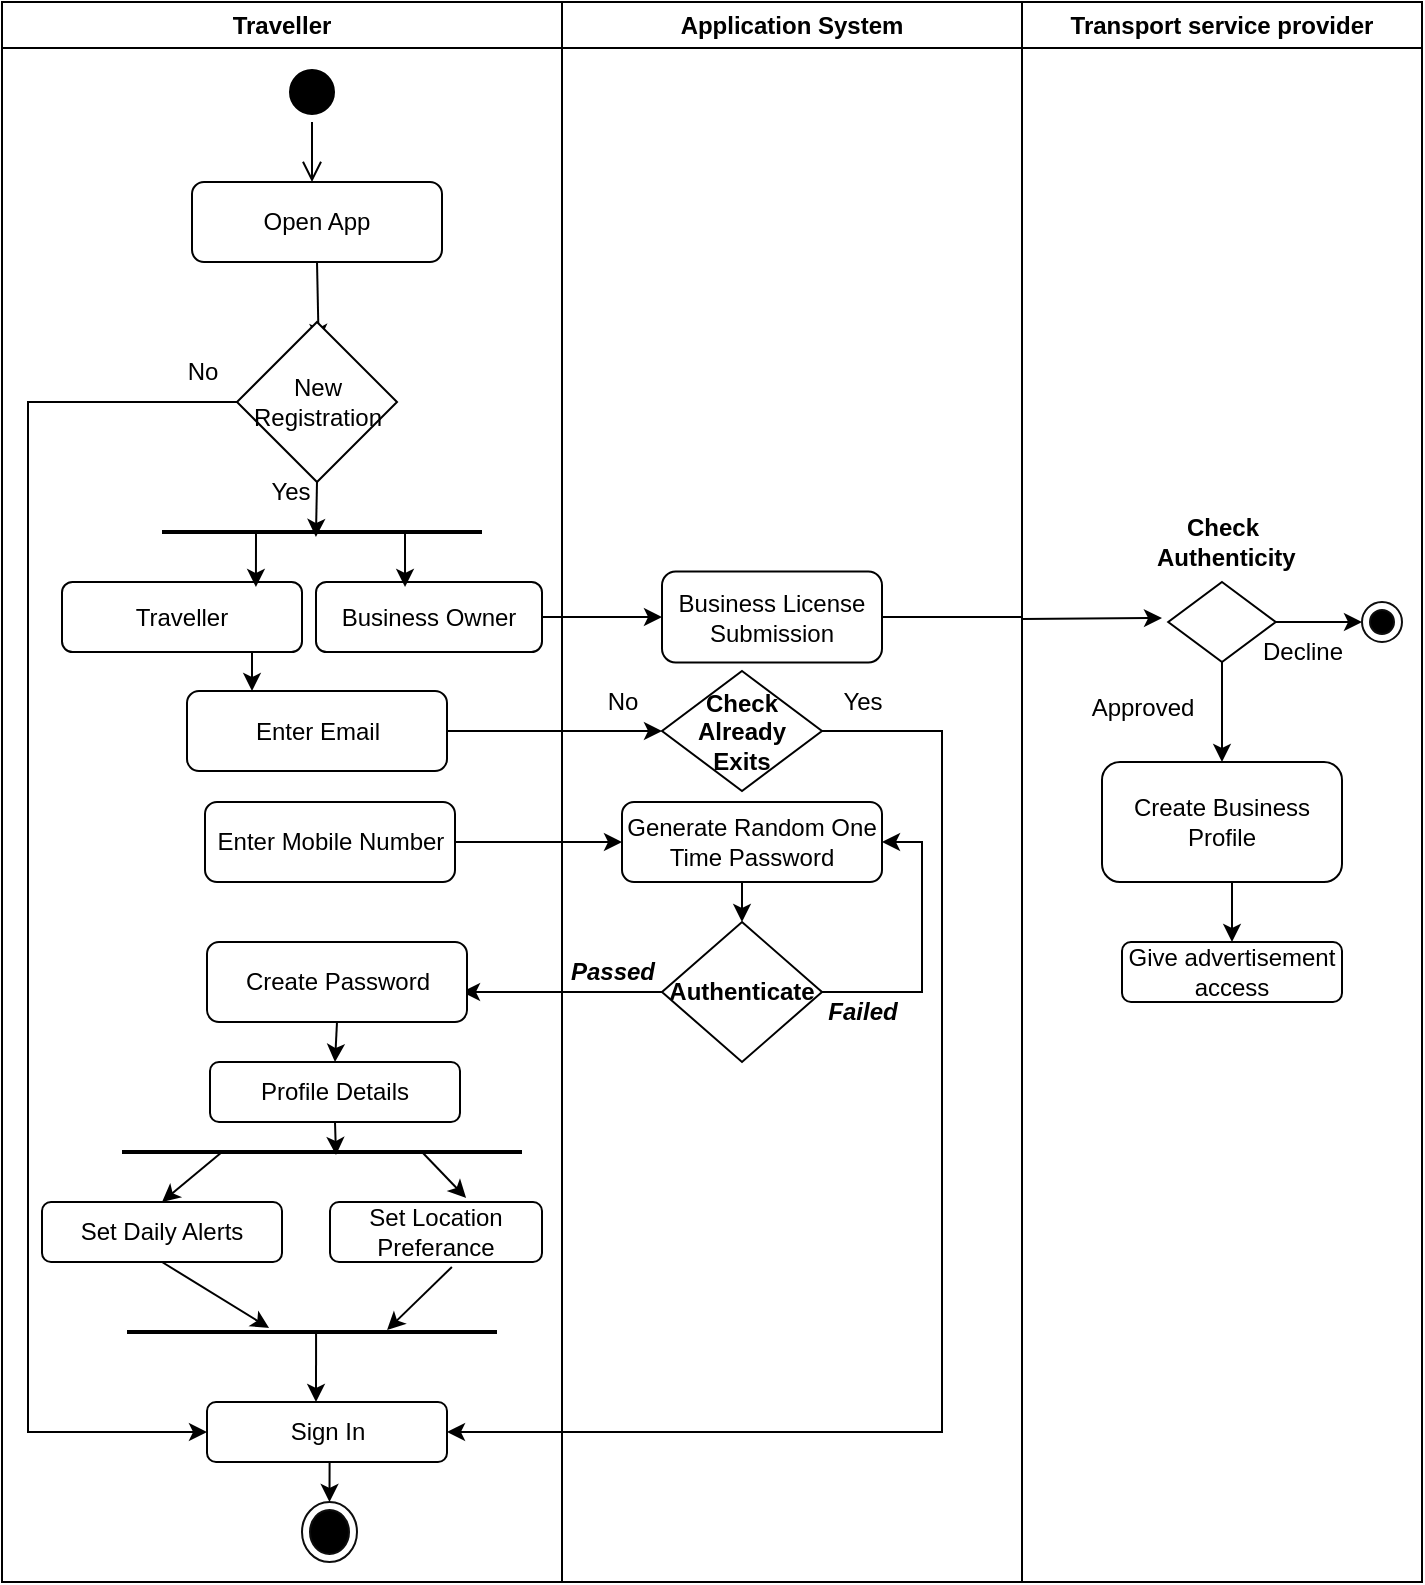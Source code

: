 <mxfile version="21.8.0" type="github">
  <diagram id="prtHgNgQTEPvFCAcTncT" name="Page-1">
    <mxGraphModel dx="794" dy="502" grid="1" gridSize="10" guides="1" tooltips="1" connect="1" arrows="1" fold="1" page="1" pageScale="1" pageWidth="827" pageHeight="1169" math="0" shadow="0">
      <root>
        <mxCell id="0" />
        <mxCell id="1" parent="0" />
        <mxCell id="X9bmsc48InK0H2DxqU_9-3" value="" style="ellipse;html=1;shape=startState;fillStyle=solid;fillColor=#000000;" parent="1" vertex="1">
          <mxGeometry x="390" y="270" width="30" height="30" as="geometry" />
        </mxCell>
        <mxCell id="X9bmsc48InK0H2DxqU_9-4" value="" style="edgeStyle=orthogonalEdgeStyle;html=1;verticalAlign=bottom;endArrow=open;endSize=8;rounded=0;" parent="1" source="X9bmsc48InK0H2DxqU_9-3" edge="1">
          <mxGeometry relative="1" as="geometry">
            <mxPoint x="405" y="330" as="targetPoint" />
          </mxGeometry>
        </mxCell>
        <mxCell id="X9bmsc48InK0H2DxqU_9-5" value="Open App" style="rounded=1;whiteSpace=wrap;html=1;" parent="1" vertex="1">
          <mxGeometry x="345" y="330" width="125" height="40" as="geometry" />
        </mxCell>
        <mxCell id="X9bmsc48InK0H2DxqU_9-6" value="" style="endArrow=classic;html=1;rounded=0;exitX=0.5;exitY=1;exitDx=0;exitDy=0;" parent="1" source="X9bmsc48InK0H2DxqU_9-5" edge="1">
          <mxGeometry width="50" height="50" relative="1" as="geometry">
            <mxPoint x="610" y="450" as="sourcePoint" />
            <mxPoint x="408.333" y="410" as="targetPoint" />
          </mxGeometry>
        </mxCell>
        <mxCell id="X9bmsc48InK0H2DxqU_9-24" style="edgeStyle=orthogonalEdgeStyle;rounded=0;orthogonalLoop=1;jettySize=auto;html=1;entryX=0;entryY=0.5;entryDx=0;entryDy=0;" parent="1" source="X9bmsc48InK0H2DxqU_9-10" target="X9bmsc48InK0H2DxqU_9-25" edge="1">
          <mxGeometry relative="1" as="geometry">
            <mxPoint x="540" y="620" as="targetPoint" />
          </mxGeometry>
        </mxCell>
        <mxCell id="X9bmsc48InK0H2DxqU_9-18" value="" style="endArrow=classic;html=1;rounded=0;exitX=1;exitY=0.5;exitDx=0;exitDy=0;entryX=0;entryY=0.5;entryDx=0;entryDy=0;" parent="1" source="X9bmsc48InK0H2DxqU_9-9" target="X9bmsc48InK0H2DxqU_9-16" edge="1">
          <mxGeometry width="50" height="50" relative="1" as="geometry">
            <mxPoint x="550" y="590" as="sourcePoint" />
            <mxPoint x="560" y="540" as="targetPoint" />
          </mxGeometry>
        </mxCell>
        <mxCell id="X9bmsc48InK0H2DxqU_9-29" style="edgeStyle=orthogonalEdgeStyle;rounded=0;orthogonalLoop=1;jettySize=auto;html=1;exitX=0;exitY=0.5;exitDx=0;exitDy=0;" parent="1" source="X9bmsc48InK0H2DxqU_9-26" edge="1">
          <mxGeometry relative="1" as="geometry">
            <mxPoint x="480" y="735" as="targetPoint" />
            <Array as="points">
              <mxPoint x="480" y="735" />
            </Array>
          </mxGeometry>
        </mxCell>
        <mxCell id="X9bmsc48InK0H2DxqU_9-51" value="Traveller" style="swimlane;whiteSpace=wrap;html=1;" parent="1" vertex="1">
          <mxGeometry x="250" y="240" width="280" height="790" as="geometry" />
        </mxCell>
        <mxCell id="X9bmsc48InK0H2DxqU_9-56" value="" style="ellipse;html=1;shape=endState;fillColor=#000000;strokeColor=#0d0d0d;fillStyle=solid;" parent="X9bmsc48InK0H2DxqU_9-51" vertex="1">
          <mxGeometry x="150" y="750" width="27.5" height="30" as="geometry" />
        </mxCell>
        <mxCell id="X9bmsc48InK0H2DxqU_9-15" value="No" style="text;html=1;align=center;verticalAlign=middle;resizable=0;points=[];autosize=1;strokeColor=none;fillColor=none;" parent="X9bmsc48InK0H2DxqU_9-51" vertex="1">
          <mxGeometry x="80" y="170" width="40" height="30" as="geometry" />
        </mxCell>
        <mxCell id="X9bmsc48InK0H2DxqU_9-14" value="Yes" style="text;html=1;align=center;verticalAlign=middle;resizable=0;points=[];autosize=1;strokeColor=none;fillColor=none;" parent="X9bmsc48InK0H2DxqU_9-51" vertex="1">
          <mxGeometry x="124" y="230" width="40" height="30" as="geometry" />
        </mxCell>
        <mxCell id="X9bmsc48InK0H2DxqU_9-28" value="Create Password" style="rounded=1;whiteSpace=wrap;html=1;" parent="X9bmsc48InK0H2DxqU_9-51" vertex="1">
          <mxGeometry x="102.5" y="470" width="130" height="40" as="geometry" />
        </mxCell>
        <mxCell id="X9bmsc48InK0H2DxqU_9-9" value="Enter Email" style="rounded=1;whiteSpace=wrap;html=1;" parent="X9bmsc48InK0H2DxqU_9-51" vertex="1">
          <mxGeometry x="92.5" y="344.5" width="130" height="40" as="geometry" />
        </mxCell>
        <mxCell id="UlVTV3fHwOVuLSEigVU3-3" value="" style="line;strokeWidth=2;html=1;" parent="X9bmsc48InK0H2DxqU_9-51" vertex="1">
          <mxGeometry x="80" y="260" width="160" height="10" as="geometry" />
        </mxCell>
        <mxCell id="X9bmsc48InK0H2DxqU_9-10" value="Enter Mobile Number" style="rounded=1;whiteSpace=wrap;html=1;" parent="X9bmsc48InK0H2DxqU_9-51" vertex="1">
          <mxGeometry x="101.5" y="400" width="125" height="40" as="geometry" />
        </mxCell>
        <mxCell id="X9bmsc48InK0H2DxqU_9-49" value="Profile Details" style="rounded=1;whiteSpace=wrap;html=1;" parent="X9bmsc48InK0H2DxqU_9-51" vertex="1">
          <mxGeometry x="104" y="530" width="125" height="30" as="geometry" />
        </mxCell>
        <mxCell id="X9bmsc48InK0H2DxqU_9-38" value="Set Daily Alerts" style="rounded=1;whiteSpace=wrap;html=1;" parent="X9bmsc48InK0H2DxqU_9-51" vertex="1">
          <mxGeometry x="20" y="600" width="120" height="30" as="geometry" />
        </mxCell>
        <mxCell id="X9bmsc48InK0H2DxqU_9-39" value="Sign In" style="rounded=1;whiteSpace=wrap;html=1;" parent="X9bmsc48InK0H2DxqU_9-51" vertex="1">
          <mxGeometry x="102.5" y="700" width="120" height="30" as="geometry" />
        </mxCell>
        <mxCell id="X9bmsc48InK0H2DxqU_9-57" style="edgeStyle=orthogonalEdgeStyle;rounded=0;orthogonalLoop=1;jettySize=auto;html=1;exitX=0.5;exitY=1;exitDx=0;exitDy=0;entryX=0.5;entryY=0;entryDx=0;entryDy=0;" parent="X9bmsc48InK0H2DxqU_9-51" source="X9bmsc48InK0H2DxqU_9-39" target="X9bmsc48InK0H2DxqU_9-56" edge="1">
          <mxGeometry relative="1" as="geometry" />
        </mxCell>
        <mxCell id="X9bmsc48InK0H2DxqU_9-41" value="" style="line;strokeWidth=2;html=1;" parent="X9bmsc48InK0H2DxqU_9-51" vertex="1">
          <mxGeometry x="62.5" y="660" width="185" height="10" as="geometry" />
        </mxCell>
        <mxCell id="X9bmsc48InK0H2DxqU_9-44" value="" style="endArrow=classic;html=1;rounded=0;exitX=0.5;exitY=1;exitDx=0;exitDy=0;entryX=0.384;entryY=0.3;entryDx=0;entryDy=0;entryPerimeter=0;" parent="X9bmsc48InK0H2DxqU_9-51" source="X9bmsc48InK0H2DxqU_9-38" target="X9bmsc48InK0H2DxqU_9-41" edge="1">
          <mxGeometry width="50" height="50" relative="1" as="geometry">
            <mxPoint x="300" y="520" as="sourcePoint" />
            <mxPoint x="350" y="470" as="targetPoint" />
          </mxGeometry>
        </mxCell>
        <mxCell id="X9bmsc48InK0H2DxqU_9-40" value="Set Location Preferance" style="rounded=1;whiteSpace=wrap;html=1;" parent="X9bmsc48InK0H2DxqU_9-51" vertex="1">
          <mxGeometry x="164" y="600" width="106" height="30" as="geometry" />
        </mxCell>
        <mxCell id="X9bmsc48InK0H2DxqU_9-45" value="" style="endArrow=classic;html=1;rounded=0;exitX=0.575;exitY=1.083;exitDx=0;exitDy=0;exitPerimeter=0;entryX=0.703;entryY=0.4;entryDx=0;entryDy=0;entryPerimeter=0;" parent="X9bmsc48InK0H2DxqU_9-51" source="X9bmsc48InK0H2DxqU_9-40" target="X9bmsc48InK0H2DxqU_9-41" edge="1">
          <mxGeometry width="50" height="50" relative="1" as="geometry">
            <mxPoint x="300" y="520" as="sourcePoint" />
            <mxPoint x="190" y="635" as="targetPoint" />
          </mxGeometry>
        </mxCell>
        <mxCell id="X9bmsc48InK0H2DxqU_9-54" style="edgeStyle=orthogonalEdgeStyle;rounded=0;orthogonalLoop=1;jettySize=auto;html=1;" parent="X9bmsc48InK0H2DxqU_9-51" edge="1">
          <mxGeometry relative="1" as="geometry">
            <mxPoint x="102.5" y="715" as="targetPoint" />
            <Array as="points">
              <mxPoint x="13" y="200" />
              <mxPoint x="13" y="715" />
            </Array>
            <mxPoint x="120" y="200" as="sourcePoint" />
          </mxGeometry>
        </mxCell>
        <mxCell id="X9bmsc48InK0H2DxqU_9-37" value="" style="line;strokeWidth=2;html=1;" parent="X9bmsc48InK0H2DxqU_9-51" vertex="1">
          <mxGeometry x="60" y="570" width="200" height="10" as="geometry" />
        </mxCell>
        <mxCell id="X9bmsc48InK0H2DxqU_9-42" value="" style="endArrow=classic;html=1;rounded=0;exitX=0.25;exitY=0.5;exitDx=0;exitDy=0;exitPerimeter=0;entryX=0.5;entryY=0;entryDx=0;entryDy=0;" parent="X9bmsc48InK0H2DxqU_9-51" source="X9bmsc48InK0H2DxqU_9-37" target="X9bmsc48InK0H2DxqU_9-38" edge="1">
          <mxGeometry width="50" height="50" relative="1" as="geometry">
            <mxPoint x="300" y="520" as="sourcePoint" />
            <mxPoint x="350" y="470" as="targetPoint" />
          </mxGeometry>
        </mxCell>
        <mxCell id="X9bmsc48InK0H2DxqU_9-46" value="" style="endArrow=classic;html=1;rounded=0;exitX=0.75;exitY=0.5;exitDx=0;exitDy=0;exitPerimeter=0;entryX=0.642;entryY=-0.067;entryDx=0;entryDy=0;entryPerimeter=0;" parent="X9bmsc48InK0H2DxqU_9-51" source="X9bmsc48InK0H2DxqU_9-37" target="X9bmsc48InK0H2DxqU_9-40" edge="1">
          <mxGeometry width="50" height="50" relative="1" as="geometry">
            <mxPoint x="300" y="520" as="sourcePoint" />
            <mxPoint x="350" y="470" as="targetPoint" />
          </mxGeometry>
        </mxCell>
        <mxCell id="X9bmsc48InK0H2DxqU_9-50" value="" style="endArrow=classic;html=1;rounded=0;exitX=0.5;exitY=1;exitDx=0;exitDy=0;entryX=0.535;entryY=0.65;entryDx=0;entryDy=0;entryPerimeter=0;" parent="X9bmsc48InK0H2DxqU_9-51" source="X9bmsc48InK0H2DxqU_9-49" target="X9bmsc48InK0H2DxqU_9-37" edge="1">
          <mxGeometry width="50" height="50" relative="1" as="geometry">
            <mxPoint x="290" y="480" as="sourcePoint" />
            <mxPoint x="168" y="570" as="targetPoint" />
          </mxGeometry>
        </mxCell>
        <mxCell id="X9bmsc48InK0H2DxqU_9-35" value="" style="endArrow=classic;html=1;rounded=0;exitX=0.5;exitY=1;exitDx=0;exitDy=0;entryX=0.5;entryY=0;entryDx=0;entryDy=0;" parent="X9bmsc48InK0H2DxqU_9-51" source="X9bmsc48InK0H2DxqU_9-28" target="X9bmsc48InK0H2DxqU_9-49" edge="1">
          <mxGeometry width="50" height="50" relative="1" as="geometry">
            <mxPoint x="300" y="550" as="sourcePoint" />
            <mxPoint x="165" y="510" as="targetPoint" />
          </mxGeometry>
        </mxCell>
        <mxCell id="X9bmsc48InK0H2DxqU_9-8" value="New Registration" style="rhombus;whiteSpace=wrap;html=1;" parent="X9bmsc48InK0H2DxqU_9-51" vertex="1">
          <mxGeometry x="117.5" y="160" width="80" height="80" as="geometry" />
        </mxCell>
        <mxCell id="X9bmsc48InK0H2DxqU_9-11" value="" style="endArrow=classic;html=1;rounded=0;exitX=0.5;exitY=1;exitDx=0;exitDy=0;entryX=0.481;entryY=0.75;entryDx=0;entryDy=0;entryPerimeter=0;" parent="X9bmsc48InK0H2DxqU_9-51" source="X9bmsc48InK0H2DxqU_9-8" target="UlVTV3fHwOVuLSEigVU3-3" edge="1">
          <mxGeometry width="50" height="50" relative="1" as="geometry">
            <mxPoint x="360" y="330" as="sourcePoint" />
            <mxPoint x="158" y="270" as="targetPoint" />
          </mxGeometry>
        </mxCell>
        <mxCell id="UlVTV3fHwOVuLSEigVU3-14" style="edgeStyle=orthogonalEdgeStyle;rounded=0;orthogonalLoop=1;jettySize=auto;html=1;exitX=0.75;exitY=1;exitDx=0;exitDy=0;entryX=0.25;entryY=0;entryDx=0;entryDy=0;" parent="X9bmsc48InK0H2DxqU_9-51" source="UlVTV3fHwOVuLSEigVU3-1" target="X9bmsc48InK0H2DxqU_9-9" edge="1">
          <mxGeometry relative="1" as="geometry" />
        </mxCell>
        <mxCell id="UlVTV3fHwOVuLSEigVU3-1" value="Traveller" style="rounded=1;whiteSpace=wrap;html=1;" parent="X9bmsc48InK0H2DxqU_9-51" vertex="1">
          <mxGeometry x="30" y="290" width="120" height="35" as="geometry" />
        </mxCell>
        <mxCell id="UlVTV3fHwOVuLSEigVU3-6" value="Business Owner" style="rounded=1;whiteSpace=wrap;html=1;" parent="X9bmsc48InK0H2DxqU_9-51" vertex="1">
          <mxGeometry x="157" y="290" width="113" height="35" as="geometry" />
        </mxCell>
        <mxCell id="UlVTV3fHwOVuLSEigVU3-10" style="edgeStyle=orthogonalEdgeStyle;rounded=0;orthogonalLoop=1;jettySize=auto;html=1;exitX=0.25;exitY=0.5;exitDx=0;exitDy=0;exitPerimeter=0;entryX=0.808;entryY=0.071;entryDx=0;entryDy=0;entryPerimeter=0;" parent="X9bmsc48InK0H2DxqU_9-51" source="UlVTV3fHwOVuLSEigVU3-3" target="UlVTV3fHwOVuLSEigVU3-1" edge="1">
          <mxGeometry relative="1" as="geometry" />
        </mxCell>
        <mxCell id="UlVTV3fHwOVuLSEigVU3-12" style="edgeStyle=orthogonalEdgeStyle;rounded=0;orthogonalLoop=1;jettySize=auto;html=1;exitX=0.75;exitY=0.5;exitDx=0;exitDy=0;exitPerimeter=0;entryX=0.394;entryY=0.071;entryDx=0;entryDy=0;entryPerimeter=0;" parent="X9bmsc48InK0H2DxqU_9-51" source="UlVTV3fHwOVuLSEigVU3-3" target="UlVTV3fHwOVuLSEigVU3-6" edge="1">
          <mxGeometry relative="1" as="geometry" />
        </mxCell>
        <mxCell id="UlVTV3fHwOVuLSEigVU3-28" value="" style="endArrow=classic;html=1;rounded=0;exitX=0.511;exitY=0.6;exitDx=0;exitDy=0;exitPerimeter=0;" parent="X9bmsc48InK0H2DxqU_9-51" source="X9bmsc48InK0H2DxqU_9-41" edge="1">
          <mxGeometry width="50" height="50" relative="1" as="geometry">
            <mxPoint x="400" y="530" as="sourcePoint" />
            <mxPoint x="157" y="700" as="targetPoint" />
          </mxGeometry>
        </mxCell>
        <mxCell id="X9bmsc48InK0H2DxqU_9-52" value="Application System" style="swimlane;whiteSpace=wrap;html=1;" parent="1" vertex="1">
          <mxGeometry x="530" y="240" width="230" height="790" as="geometry">
            <mxRectangle x="530" y="240" width="150" height="30" as="alternateBounds" />
          </mxGeometry>
        </mxCell>
        <mxCell id="X9bmsc48InK0H2DxqU_9-59" value="&lt;b&gt;&lt;i&gt;Failed&lt;/i&gt;&lt;/b&gt;" style="text;html=1;align=center;verticalAlign=middle;resizable=0;points=[];autosize=1;strokeColor=none;fillColor=none;" parent="X9bmsc48InK0H2DxqU_9-52" vertex="1">
          <mxGeometry x="120" y="490" width="60" height="30" as="geometry" />
        </mxCell>
        <mxCell id="X9bmsc48InK0H2DxqU_9-60" value="&lt;b&gt;&lt;i&gt;Passed&lt;/i&gt;&lt;/b&gt;" style="text;html=1;align=center;verticalAlign=middle;resizable=0;points=[];autosize=1;strokeColor=none;fillColor=none;" parent="X9bmsc48InK0H2DxqU_9-52" vertex="1">
          <mxGeometry x="-10" y="470" width="70" height="30" as="geometry" />
        </mxCell>
        <mxCell id="-22tYA-3pVwyubKV6xah-3" value="Yes" style="text;html=1;align=center;verticalAlign=middle;resizable=0;points=[];autosize=1;strokeColor=none;fillColor=none;" parent="X9bmsc48InK0H2DxqU_9-52" vertex="1">
          <mxGeometry x="130" y="334.5" width="40" height="30" as="geometry" />
        </mxCell>
        <mxCell id="-22tYA-3pVwyubKV6xah-4" value="No" style="text;html=1;align=center;verticalAlign=middle;resizable=0;points=[];autosize=1;strokeColor=none;fillColor=none;" parent="X9bmsc48InK0H2DxqU_9-52" vertex="1">
          <mxGeometry x="10" y="334.5" width="40" height="30" as="geometry" />
        </mxCell>
        <mxCell id="X9bmsc48InK0H2DxqU_9-16" value="&lt;b&gt;Check Already&lt;br&gt;Exits&lt;/b&gt;" style="rhombus;whiteSpace=wrap;html=1;" parent="X9bmsc48InK0H2DxqU_9-52" vertex="1">
          <mxGeometry x="50" y="334.5" width="80" height="60" as="geometry" />
        </mxCell>
        <mxCell id="X9bmsc48InK0H2DxqU_9-25" value="Generate Random One Time Password" style="rounded=1;whiteSpace=wrap;html=1;" parent="X9bmsc48InK0H2DxqU_9-52" vertex="1">
          <mxGeometry x="30" y="400" width="130" height="40" as="geometry" />
        </mxCell>
        <mxCell id="UlVTV3fHwOVuLSEigVU3-7" style="edgeStyle=orthogonalEdgeStyle;rounded=0;orthogonalLoop=1;jettySize=auto;html=1;exitX=1;exitY=0.5;exitDx=0;exitDy=0;entryX=1;entryY=0.5;entryDx=0;entryDy=0;" parent="X9bmsc48InK0H2DxqU_9-52" source="X9bmsc48InK0H2DxqU_9-26" target="X9bmsc48InK0H2DxqU_9-25" edge="1">
          <mxGeometry relative="1" as="geometry" />
        </mxCell>
        <mxCell id="X9bmsc48InK0H2DxqU_9-26" value="&lt;b&gt;Authenticate&lt;/b&gt;" style="rhombus;whiteSpace=wrap;html=1;" parent="X9bmsc48InK0H2DxqU_9-52" vertex="1">
          <mxGeometry x="50" y="460" width="80" height="70" as="geometry" />
        </mxCell>
        <mxCell id="X9bmsc48InK0H2DxqU_9-27" style="edgeStyle=orthogonalEdgeStyle;rounded=0;orthogonalLoop=1;jettySize=auto;html=1;exitX=0.5;exitY=1;exitDx=0;exitDy=0;entryX=0.5;entryY=0;entryDx=0;entryDy=0;" parent="X9bmsc48InK0H2DxqU_9-52" source="X9bmsc48InK0H2DxqU_9-25" target="X9bmsc48InK0H2DxqU_9-26" edge="1">
          <mxGeometry relative="1" as="geometry" />
        </mxCell>
        <mxCell id="UlVTV3fHwOVuLSEigVU3-21" style="edgeStyle=orthogonalEdgeStyle;rounded=0;orthogonalLoop=1;jettySize=auto;html=1;exitX=1;exitY=0.5;exitDx=0;exitDy=0;" parent="X9bmsc48InK0H2DxqU_9-52" source="UlVTV3fHwOVuLSEigVU3-17" edge="1">
          <mxGeometry relative="1" as="geometry">
            <mxPoint x="300" y="308" as="targetPoint" />
          </mxGeometry>
        </mxCell>
        <mxCell id="UlVTV3fHwOVuLSEigVU3-17" value="Business License Submission" style="rounded=1;whiteSpace=wrap;html=1;" parent="X9bmsc48InK0H2DxqU_9-52" vertex="1">
          <mxGeometry x="50" y="284.75" width="110" height="45.5" as="geometry" />
        </mxCell>
        <mxCell id="UlVTV3fHwOVuLSEigVU3-9" value="Transport service provider" style="swimlane;whiteSpace=wrap;html=1;" parent="1" vertex="1">
          <mxGeometry x="760" y="240" width="200" height="790" as="geometry" />
        </mxCell>
        <mxCell id="UlVTV3fHwOVuLSEigVU3-16" value="Give advertisement access" style="rounded=1;whiteSpace=wrap;html=1;" parent="UlVTV3fHwOVuLSEigVU3-9" vertex="1">
          <mxGeometry x="50" y="470" width="110" height="30" as="geometry" />
        </mxCell>
        <mxCell id="UlVTV3fHwOVuLSEigVU3-29" style="edgeStyle=orthogonalEdgeStyle;rounded=0;orthogonalLoop=1;jettySize=auto;html=1;exitX=0.5;exitY=1;exitDx=0;exitDy=0;entryX=0.5;entryY=0;entryDx=0;entryDy=0;" parent="UlVTV3fHwOVuLSEigVU3-9" source="UlVTV3fHwOVuLSEigVU3-18" target="UlVTV3fHwOVuLSEigVU3-16" edge="1">
          <mxGeometry relative="1" as="geometry" />
        </mxCell>
        <mxCell id="UlVTV3fHwOVuLSEigVU3-18" value="Create Business Profile" style="rounded=1;whiteSpace=wrap;html=1;" parent="UlVTV3fHwOVuLSEigVU3-9" vertex="1">
          <mxGeometry x="40" y="380" width="120" height="60" as="geometry" />
        </mxCell>
        <mxCell id="UlVTV3fHwOVuLSEigVU3-22" style="edgeStyle=orthogonalEdgeStyle;rounded=0;orthogonalLoop=1;jettySize=auto;html=1;exitX=0.5;exitY=1;exitDx=0;exitDy=0;" parent="UlVTV3fHwOVuLSEigVU3-9" source="UlVTV3fHwOVuLSEigVU3-19" target="UlVTV3fHwOVuLSEigVU3-18" edge="1">
          <mxGeometry relative="1" as="geometry" />
        </mxCell>
        <mxCell id="UlVTV3fHwOVuLSEigVU3-25" style="edgeStyle=orthogonalEdgeStyle;rounded=0;orthogonalLoop=1;jettySize=auto;html=1;exitX=1;exitY=0.5;exitDx=0;exitDy=0;entryX=0;entryY=0.5;entryDx=0;entryDy=0;" parent="UlVTV3fHwOVuLSEigVU3-9" source="UlVTV3fHwOVuLSEigVU3-19" target="UlVTV3fHwOVuLSEigVU3-24" edge="1">
          <mxGeometry relative="1" as="geometry" />
        </mxCell>
        <mxCell id="UlVTV3fHwOVuLSEigVU3-19" value="" style="shape=rhombus;html=1;dashed=0;whiteSpace=wrap;perimeter=rhombusPerimeter;" parent="UlVTV3fHwOVuLSEigVU3-9" vertex="1">
          <mxGeometry x="73.12" y="290" width="53.75" height="40" as="geometry" />
        </mxCell>
        <mxCell id="UlVTV3fHwOVuLSEigVU3-23" value="&lt;b style=&quot;border-color: var(--border-color);&quot;&gt;Check&lt;br&gt;&amp;nbsp;Authenticity&lt;/b&gt;" style="text;html=1;align=center;verticalAlign=middle;resizable=0;points=[];autosize=1;strokeColor=none;fillColor=none;" parent="UlVTV3fHwOVuLSEigVU3-9" vertex="1">
          <mxGeometry x="49.99" y="250" width="100" height="40" as="geometry" />
        </mxCell>
        <mxCell id="UlVTV3fHwOVuLSEigVU3-24" value="" style="ellipse;html=1;shape=endState;fillColor=#000000;strokeColor=#0d0d0d;fillStyle=solid;" parent="UlVTV3fHwOVuLSEigVU3-9" vertex="1">
          <mxGeometry x="170" y="300" width="20" height="20" as="geometry" />
        </mxCell>
        <mxCell id="UlVTV3fHwOVuLSEigVU3-27" value="Decline" style="text;html=1;align=center;verticalAlign=middle;resizable=0;points=[];autosize=1;strokeColor=none;fillColor=none;" parent="UlVTV3fHwOVuLSEigVU3-9" vertex="1">
          <mxGeometry x="110" y="310" width="60" height="30" as="geometry" />
        </mxCell>
        <mxCell id="UlVTV3fHwOVuLSEigVU3-13" style="edgeStyle=orthogonalEdgeStyle;rounded=0;orthogonalLoop=1;jettySize=auto;html=1;exitX=1;exitY=0.5;exitDx=0;exitDy=0;entryX=1;entryY=0.5;entryDx=0;entryDy=0;" parent="1" source="X9bmsc48InK0H2DxqU_9-16" target="X9bmsc48InK0H2DxqU_9-39" edge="1">
          <mxGeometry relative="1" as="geometry">
            <Array as="points">
              <mxPoint x="720" y="605" />
              <mxPoint x="720" y="955" />
            </Array>
          </mxGeometry>
        </mxCell>
        <mxCell id="UlVTV3fHwOVuLSEigVU3-20" style="edgeStyle=orthogonalEdgeStyle;rounded=0;orthogonalLoop=1;jettySize=auto;html=1;exitX=1;exitY=0.5;exitDx=0;exitDy=0;entryX=0;entryY=0.5;entryDx=0;entryDy=0;" parent="1" source="UlVTV3fHwOVuLSEigVU3-6" target="UlVTV3fHwOVuLSEigVU3-17" edge="1">
          <mxGeometry relative="1" as="geometry" />
        </mxCell>
        <mxCell id="UlVTV3fHwOVuLSEigVU3-26" value="Approved" style="text;html=1;align=center;verticalAlign=middle;resizable=0;points=[];autosize=1;strokeColor=none;fillColor=none;" parent="1" vertex="1">
          <mxGeometry x="785" y="578" width="70" height="30" as="geometry" />
        </mxCell>
      </root>
    </mxGraphModel>
  </diagram>
</mxfile>
